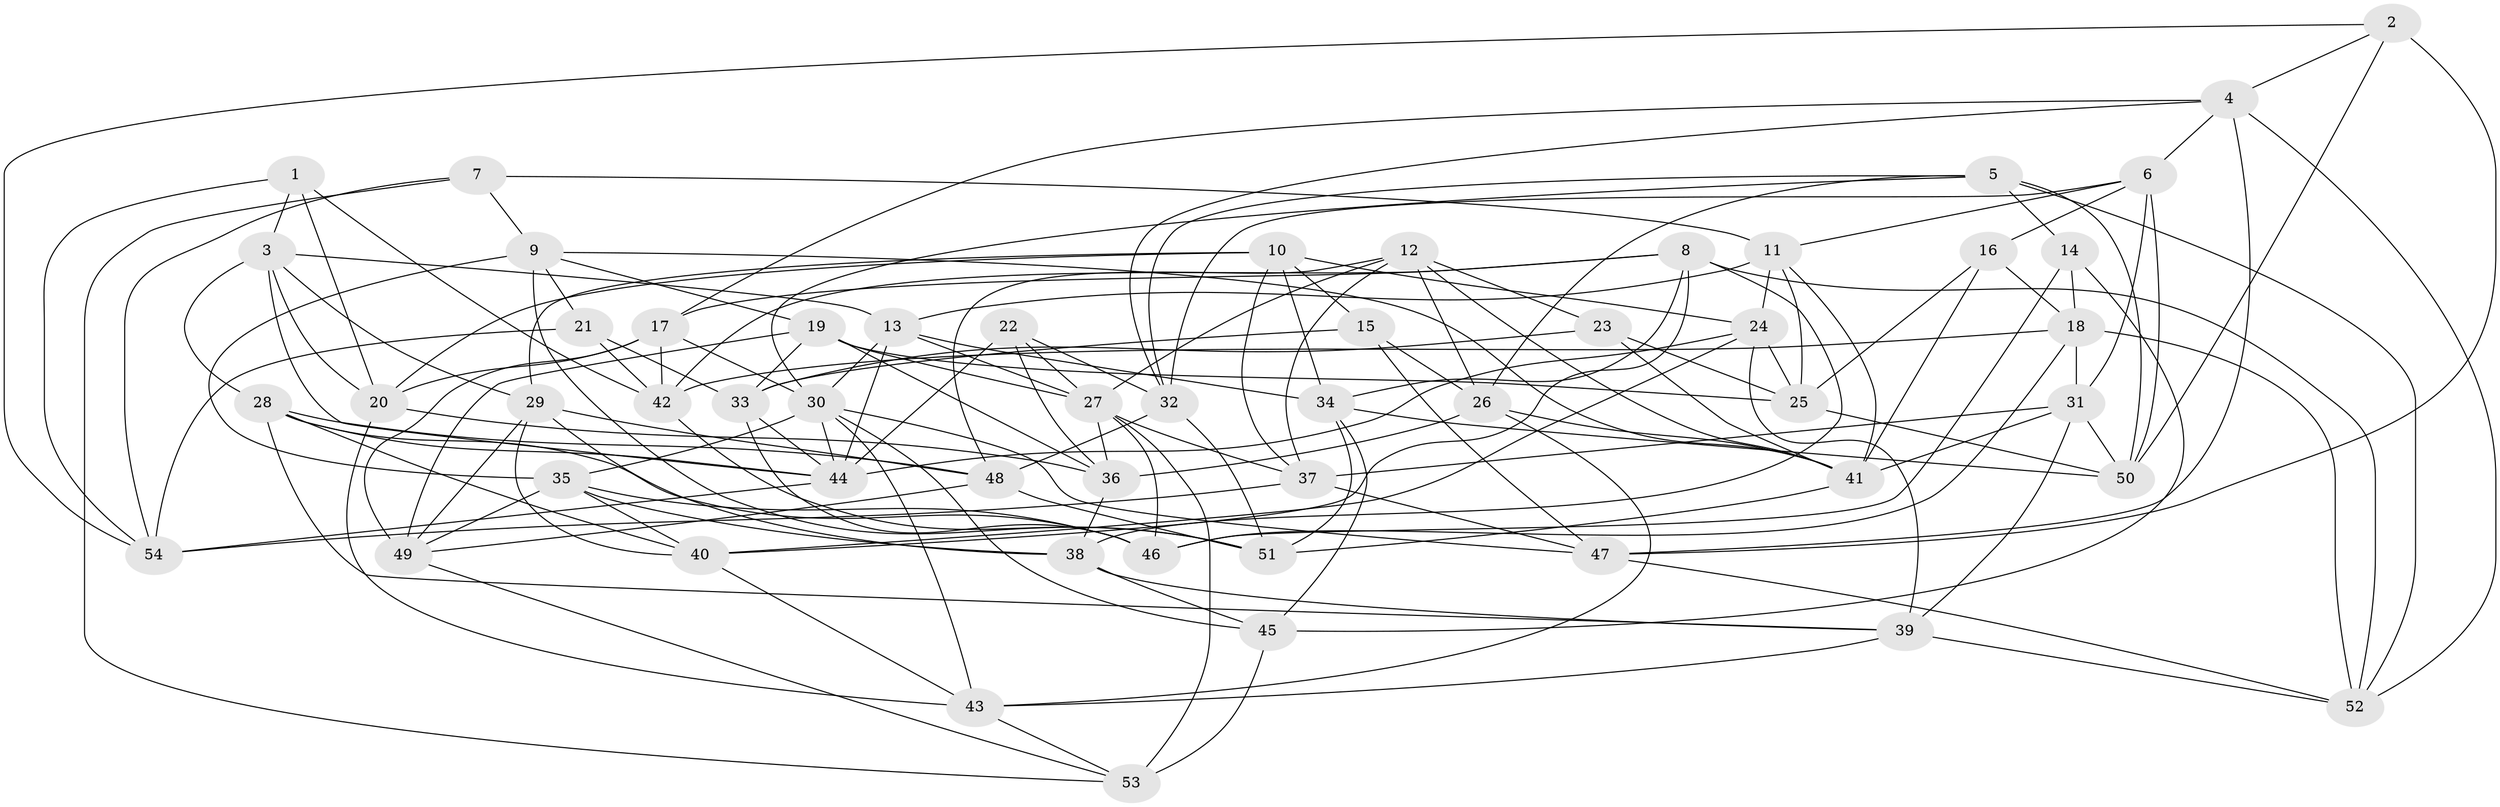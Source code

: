 // original degree distribution, {4: 1.0}
// Generated by graph-tools (version 1.1) at 2025/50/03/09/25 03:50:50]
// undirected, 54 vertices, 156 edges
graph export_dot {
graph [start="1"]
  node [color=gray90,style=filled];
  1;
  2;
  3;
  4;
  5;
  6;
  7;
  8;
  9;
  10;
  11;
  12;
  13;
  14;
  15;
  16;
  17;
  18;
  19;
  20;
  21;
  22;
  23;
  24;
  25;
  26;
  27;
  28;
  29;
  30;
  31;
  32;
  33;
  34;
  35;
  36;
  37;
  38;
  39;
  40;
  41;
  42;
  43;
  44;
  45;
  46;
  47;
  48;
  49;
  50;
  51;
  52;
  53;
  54;
  1 -- 3 [weight=1.0];
  1 -- 20 [weight=1.0];
  1 -- 42 [weight=1.0];
  1 -- 54 [weight=1.0];
  2 -- 4 [weight=1.0];
  2 -- 47 [weight=1.0];
  2 -- 50 [weight=1.0];
  2 -- 54 [weight=1.0];
  3 -- 13 [weight=1.0];
  3 -- 20 [weight=1.0];
  3 -- 28 [weight=1.0];
  3 -- 29 [weight=1.0];
  3 -- 44 [weight=1.0];
  4 -- 6 [weight=1.0];
  4 -- 17 [weight=1.0];
  4 -- 32 [weight=1.0];
  4 -- 47 [weight=1.0];
  4 -- 52 [weight=1.0];
  5 -- 14 [weight=1.0];
  5 -- 26 [weight=1.0];
  5 -- 30 [weight=1.0];
  5 -- 32 [weight=1.0];
  5 -- 50 [weight=1.0];
  5 -- 52 [weight=1.0];
  6 -- 11 [weight=1.0];
  6 -- 16 [weight=1.0];
  6 -- 31 [weight=1.0];
  6 -- 32 [weight=1.0];
  6 -- 50 [weight=1.0];
  7 -- 9 [weight=1.0];
  7 -- 11 [weight=1.0];
  7 -- 53 [weight=1.0];
  7 -- 54 [weight=1.0];
  8 -- 17 [weight=1.0];
  8 -- 34 [weight=1.0];
  8 -- 38 [weight=1.0];
  8 -- 40 [weight=1.0];
  8 -- 42 [weight=1.0];
  8 -- 52 [weight=1.0];
  9 -- 19 [weight=1.0];
  9 -- 21 [weight=1.0];
  9 -- 35 [weight=1.0];
  9 -- 41 [weight=1.0];
  9 -- 51 [weight=1.0];
  10 -- 15 [weight=1.0];
  10 -- 20 [weight=1.0];
  10 -- 24 [weight=1.0];
  10 -- 29 [weight=1.0];
  10 -- 34 [weight=1.0];
  10 -- 37 [weight=1.0];
  11 -- 13 [weight=1.0];
  11 -- 24 [weight=1.0];
  11 -- 25 [weight=1.0];
  11 -- 41 [weight=1.0];
  12 -- 23 [weight=1.0];
  12 -- 26 [weight=1.0];
  12 -- 27 [weight=1.0];
  12 -- 37 [weight=1.0];
  12 -- 41 [weight=1.0];
  12 -- 48 [weight=1.0];
  13 -- 27 [weight=1.0];
  13 -- 30 [weight=1.0];
  13 -- 34 [weight=1.0];
  13 -- 44 [weight=1.0];
  14 -- 18 [weight=1.0];
  14 -- 45 [weight=1.0];
  14 -- 46 [weight=1.0];
  15 -- 26 [weight=1.0];
  15 -- 33 [weight=1.0];
  15 -- 47 [weight=1.0];
  16 -- 18 [weight=1.0];
  16 -- 25 [weight=1.0];
  16 -- 41 [weight=1.0];
  17 -- 20 [weight=1.0];
  17 -- 30 [weight=1.0];
  17 -- 42 [weight=1.0];
  17 -- 49 [weight=1.0];
  18 -- 31 [weight=1.0];
  18 -- 42 [weight=1.0];
  18 -- 46 [weight=1.0];
  18 -- 52 [weight=1.0];
  19 -- 25 [weight=1.0];
  19 -- 27 [weight=1.0];
  19 -- 33 [weight=1.0];
  19 -- 36 [weight=1.0];
  19 -- 49 [weight=1.0];
  20 -- 36 [weight=1.0];
  20 -- 43 [weight=1.0];
  21 -- 33 [weight=1.0];
  21 -- 42 [weight=1.0];
  21 -- 54 [weight=1.0];
  22 -- 27 [weight=1.0];
  22 -- 32 [weight=1.0];
  22 -- 36 [weight=1.0];
  22 -- 44 [weight=1.0];
  23 -- 25 [weight=1.0];
  23 -- 33 [weight=1.0];
  23 -- 41 [weight=1.0];
  24 -- 25 [weight=1.0];
  24 -- 39 [weight=1.0];
  24 -- 40 [weight=1.0];
  24 -- 44 [weight=1.0];
  25 -- 50 [weight=1.0];
  26 -- 36 [weight=1.0];
  26 -- 41 [weight=1.0];
  26 -- 43 [weight=1.0];
  27 -- 36 [weight=1.0];
  27 -- 37 [weight=1.0];
  27 -- 46 [weight=1.0];
  27 -- 53 [weight=1.0];
  28 -- 39 [weight=1.0];
  28 -- 40 [weight=1.0];
  28 -- 44 [weight=1.0];
  28 -- 46 [weight=1.0];
  28 -- 48 [weight=1.0];
  29 -- 38 [weight=1.0];
  29 -- 40 [weight=1.0];
  29 -- 48 [weight=1.0];
  29 -- 49 [weight=1.0];
  30 -- 35 [weight=1.0];
  30 -- 43 [weight=1.0];
  30 -- 44 [weight=1.0];
  30 -- 45 [weight=1.0];
  30 -- 47 [weight=1.0];
  31 -- 37 [weight=1.0];
  31 -- 39 [weight=1.0];
  31 -- 41 [weight=1.0];
  31 -- 50 [weight=1.0];
  32 -- 48 [weight=1.0];
  32 -- 51 [weight=1.0];
  33 -- 44 [weight=1.0];
  33 -- 46 [weight=1.0];
  34 -- 45 [weight=1.0];
  34 -- 50 [weight=1.0];
  34 -- 51 [weight=1.0];
  35 -- 38 [weight=1.0];
  35 -- 40 [weight=1.0];
  35 -- 46 [weight=1.0];
  35 -- 49 [weight=1.0];
  36 -- 38 [weight=1.0];
  37 -- 47 [weight=1.0];
  37 -- 54 [weight=1.0];
  38 -- 39 [weight=1.0];
  38 -- 45 [weight=1.0];
  39 -- 43 [weight=1.0];
  39 -- 52 [weight=1.0];
  40 -- 43 [weight=1.0];
  41 -- 51 [weight=1.0];
  42 -- 51 [weight=1.0];
  43 -- 53 [weight=1.0];
  44 -- 54 [weight=1.0];
  45 -- 53 [weight=2.0];
  47 -- 52 [weight=1.0];
  48 -- 49 [weight=1.0];
  48 -- 51 [weight=1.0];
  49 -- 53 [weight=1.0];
}

